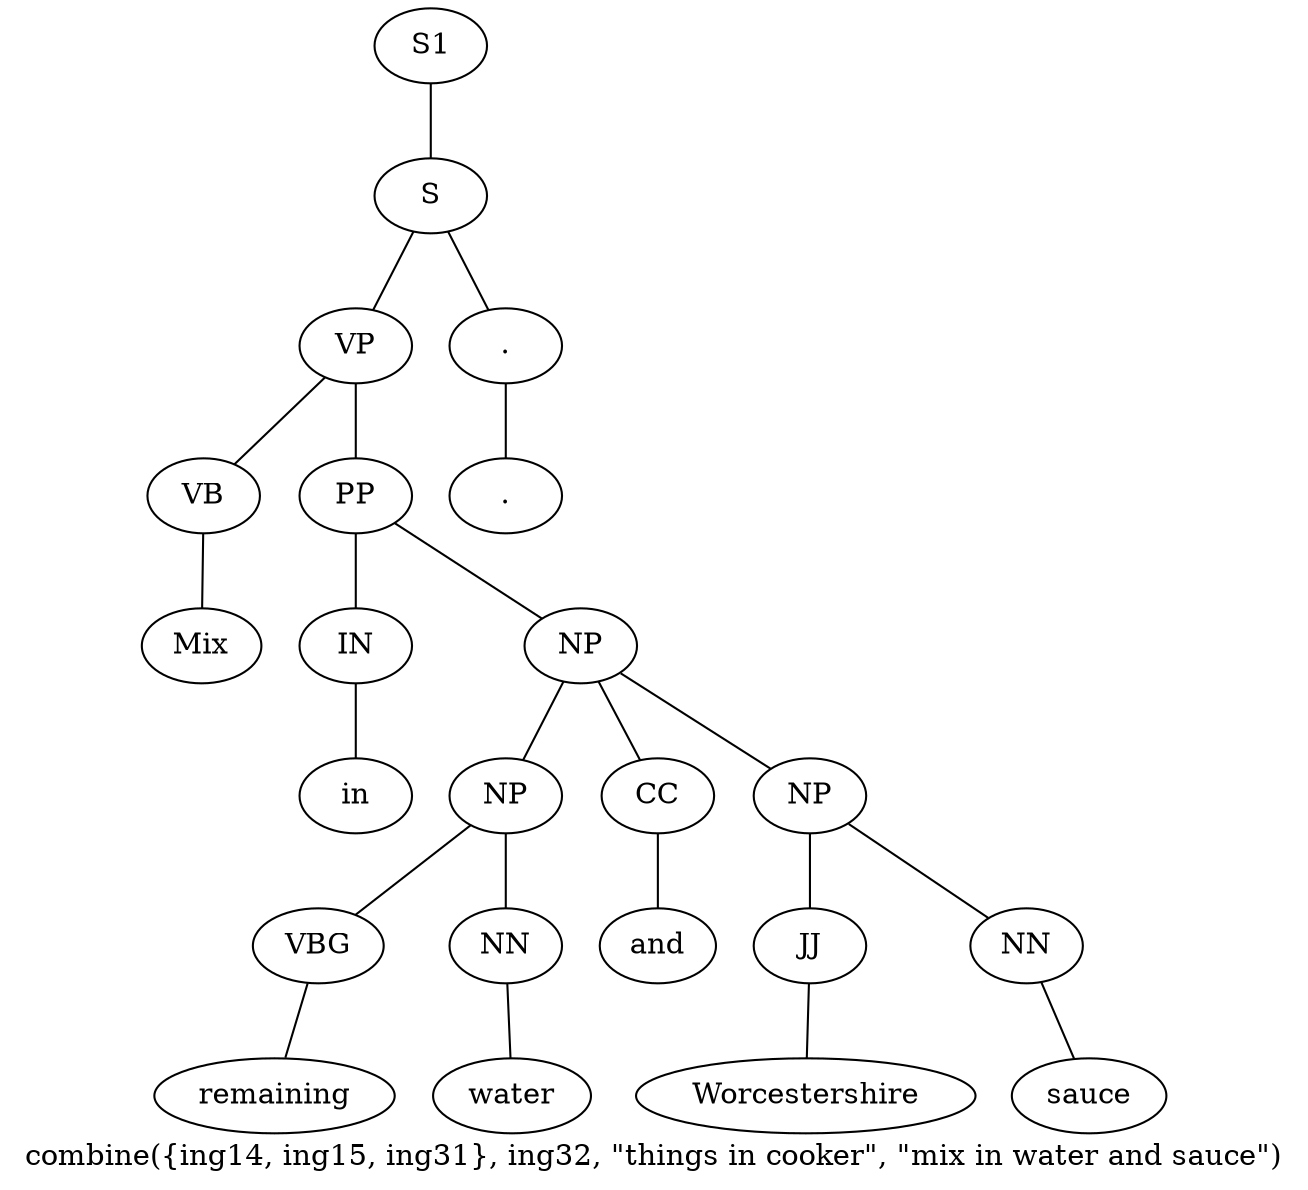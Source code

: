 graph SyntaxGraph {
	label = "combine({ing14, ing15, ing31}, ing32, \"things in cooker\", \"mix in water and sauce\")";
	Node0 [label="S1"];
	Node1 [label="S"];
	Node2 [label="VP"];
	Node3 [label="VB"];
	Node4 [label="Mix"];
	Node5 [label="PP"];
	Node6 [label="IN"];
	Node7 [label="in"];
	Node8 [label="NP"];
	Node9 [label="NP"];
	Node10 [label="VBG"];
	Node11 [label="remaining"];
	Node12 [label="NN"];
	Node13 [label="water"];
	Node14 [label="CC"];
	Node15 [label="and"];
	Node16 [label="NP"];
	Node17 [label="JJ"];
	Node18 [label="Worcestershire"];
	Node19 [label="NN"];
	Node20 [label="sauce"];
	Node21 [label="."];
	Node22 [label="."];

	Node0 -- Node1;
	Node1 -- Node2;
	Node1 -- Node21;
	Node2 -- Node3;
	Node2 -- Node5;
	Node3 -- Node4;
	Node5 -- Node6;
	Node5 -- Node8;
	Node6 -- Node7;
	Node8 -- Node9;
	Node8 -- Node14;
	Node8 -- Node16;
	Node9 -- Node10;
	Node9 -- Node12;
	Node10 -- Node11;
	Node12 -- Node13;
	Node14 -- Node15;
	Node16 -- Node17;
	Node16 -- Node19;
	Node17 -- Node18;
	Node19 -- Node20;
	Node21 -- Node22;
}